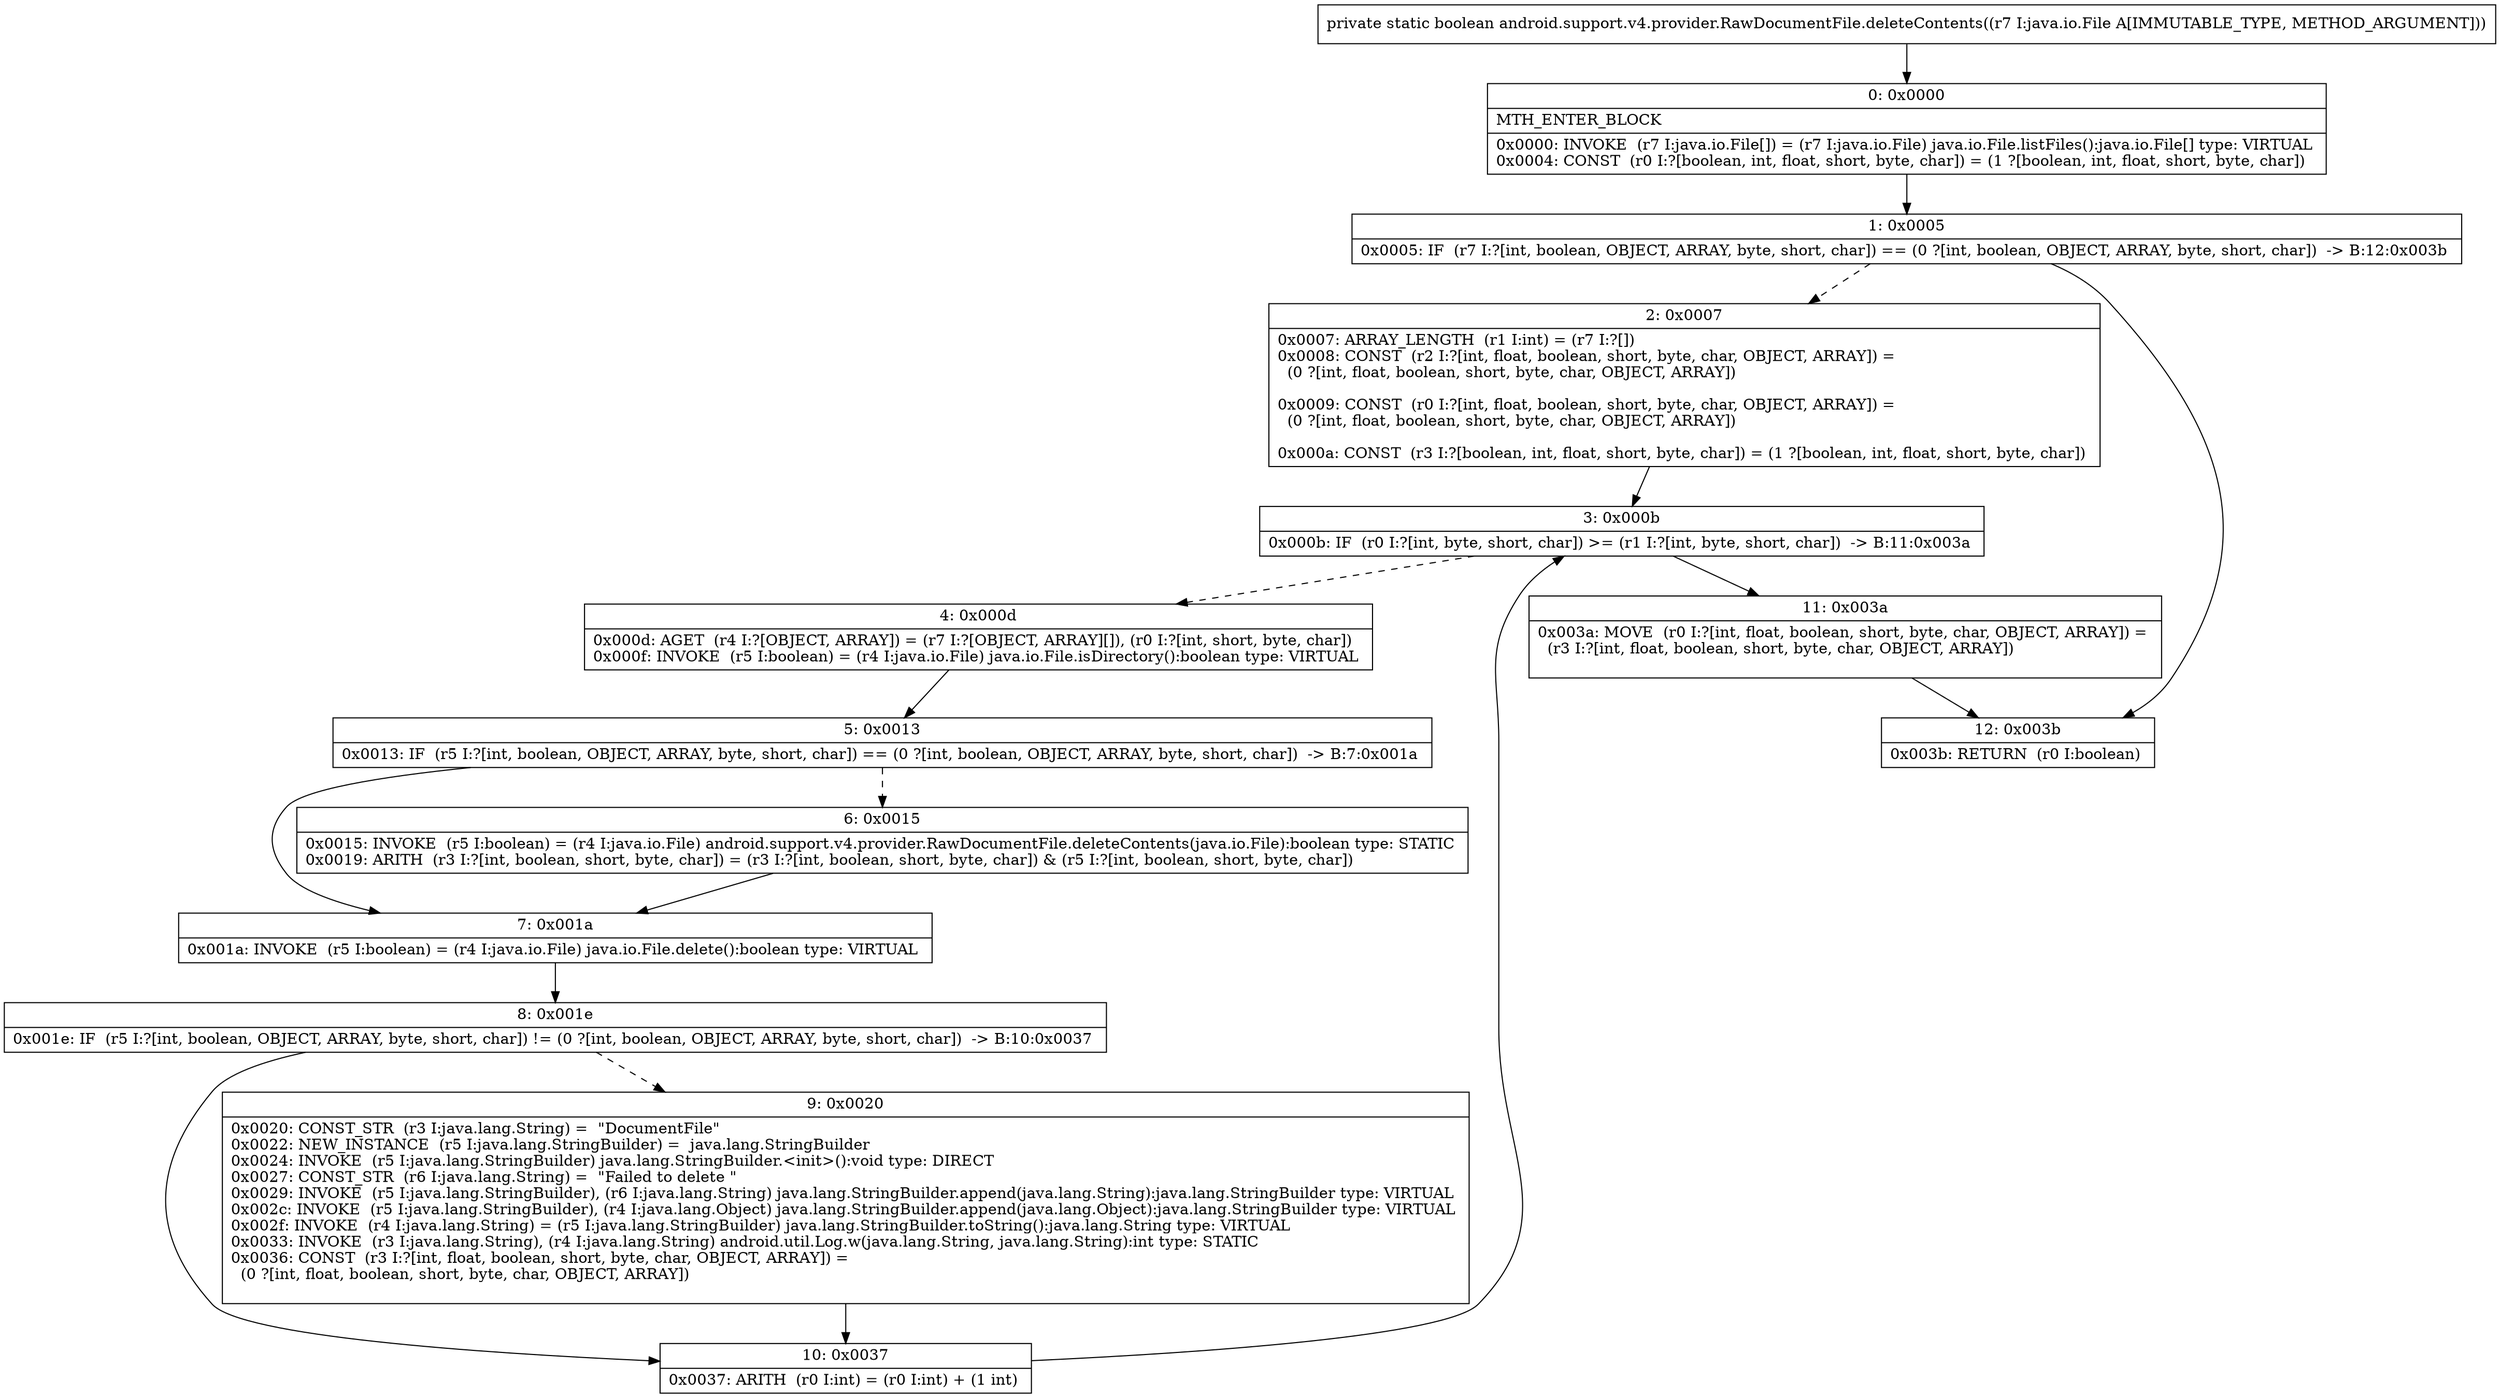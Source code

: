 digraph "CFG forandroid.support.v4.provider.RawDocumentFile.deleteContents(Ljava\/io\/File;)Z" {
Node_0 [shape=record,label="{0\:\ 0x0000|MTH_ENTER_BLOCK\l|0x0000: INVOKE  (r7 I:java.io.File[]) = (r7 I:java.io.File) java.io.File.listFiles():java.io.File[] type: VIRTUAL \l0x0004: CONST  (r0 I:?[boolean, int, float, short, byte, char]) = (1 ?[boolean, int, float, short, byte, char]) \l}"];
Node_1 [shape=record,label="{1\:\ 0x0005|0x0005: IF  (r7 I:?[int, boolean, OBJECT, ARRAY, byte, short, char]) == (0 ?[int, boolean, OBJECT, ARRAY, byte, short, char])  \-\> B:12:0x003b \l}"];
Node_2 [shape=record,label="{2\:\ 0x0007|0x0007: ARRAY_LENGTH  (r1 I:int) = (r7 I:?[]) \l0x0008: CONST  (r2 I:?[int, float, boolean, short, byte, char, OBJECT, ARRAY]) = \l  (0 ?[int, float, boolean, short, byte, char, OBJECT, ARRAY])\l \l0x0009: CONST  (r0 I:?[int, float, boolean, short, byte, char, OBJECT, ARRAY]) = \l  (0 ?[int, float, boolean, short, byte, char, OBJECT, ARRAY])\l \l0x000a: CONST  (r3 I:?[boolean, int, float, short, byte, char]) = (1 ?[boolean, int, float, short, byte, char]) \l}"];
Node_3 [shape=record,label="{3\:\ 0x000b|0x000b: IF  (r0 I:?[int, byte, short, char]) \>= (r1 I:?[int, byte, short, char])  \-\> B:11:0x003a \l}"];
Node_4 [shape=record,label="{4\:\ 0x000d|0x000d: AGET  (r4 I:?[OBJECT, ARRAY]) = (r7 I:?[OBJECT, ARRAY][]), (r0 I:?[int, short, byte, char]) \l0x000f: INVOKE  (r5 I:boolean) = (r4 I:java.io.File) java.io.File.isDirectory():boolean type: VIRTUAL \l}"];
Node_5 [shape=record,label="{5\:\ 0x0013|0x0013: IF  (r5 I:?[int, boolean, OBJECT, ARRAY, byte, short, char]) == (0 ?[int, boolean, OBJECT, ARRAY, byte, short, char])  \-\> B:7:0x001a \l}"];
Node_6 [shape=record,label="{6\:\ 0x0015|0x0015: INVOKE  (r5 I:boolean) = (r4 I:java.io.File) android.support.v4.provider.RawDocumentFile.deleteContents(java.io.File):boolean type: STATIC \l0x0019: ARITH  (r3 I:?[int, boolean, short, byte, char]) = (r3 I:?[int, boolean, short, byte, char]) & (r5 I:?[int, boolean, short, byte, char]) \l}"];
Node_7 [shape=record,label="{7\:\ 0x001a|0x001a: INVOKE  (r5 I:boolean) = (r4 I:java.io.File) java.io.File.delete():boolean type: VIRTUAL \l}"];
Node_8 [shape=record,label="{8\:\ 0x001e|0x001e: IF  (r5 I:?[int, boolean, OBJECT, ARRAY, byte, short, char]) != (0 ?[int, boolean, OBJECT, ARRAY, byte, short, char])  \-\> B:10:0x0037 \l}"];
Node_9 [shape=record,label="{9\:\ 0x0020|0x0020: CONST_STR  (r3 I:java.lang.String) =  \"DocumentFile\" \l0x0022: NEW_INSTANCE  (r5 I:java.lang.StringBuilder) =  java.lang.StringBuilder \l0x0024: INVOKE  (r5 I:java.lang.StringBuilder) java.lang.StringBuilder.\<init\>():void type: DIRECT \l0x0027: CONST_STR  (r6 I:java.lang.String) =  \"Failed to delete \" \l0x0029: INVOKE  (r5 I:java.lang.StringBuilder), (r6 I:java.lang.String) java.lang.StringBuilder.append(java.lang.String):java.lang.StringBuilder type: VIRTUAL \l0x002c: INVOKE  (r5 I:java.lang.StringBuilder), (r4 I:java.lang.Object) java.lang.StringBuilder.append(java.lang.Object):java.lang.StringBuilder type: VIRTUAL \l0x002f: INVOKE  (r4 I:java.lang.String) = (r5 I:java.lang.StringBuilder) java.lang.StringBuilder.toString():java.lang.String type: VIRTUAL \l0x0033: INVOKE  (r3 I:java.lang.String), (r4 I:java.lang.String) android.util.Log.w(java.lang.String, java.lang.String):int type: STATIC \l0x0036: CONST  (r3 I:?[int, float, boolean, short, byte, char, OBJECT, ARRAY]) = \l  (0 ?[int, float, boolean, short, byte, char, OBJECT, ARRAY])\l \l}"];
Node_10 [shape=record,label="{10\:\ 0x0037|0x0037: ARITH  (r0 I:int) = (r0 I:int) + (1 int) \l}"];
Node_11 [shape=record,label="{11\:\ 0x003a|0x003a: MOVE  (r0 I:?[int, float, boolean, short, byte, char, OBJECT, ARRAY]) = \l  (r3 I:?[int, float, boolean, short, byte, char, OBJECT, ARRAY])\l \l}"];
Node_12 [shape=record,label="{12\:\ 0x003b|0x003b: RETURN  (r0 I:boolean) \l}"];
MethodNode[shape=record,label="{private static boolean android.support.v4.provider.RawDocumentFile.deleteContents((r7 I:java.io.File A[IMMUTABLE_TYPE, METHOD_ARGUMENT])) }"];
MethodNode -> Node_0;
Node_0 -> Node_1;
Node_1 -> Node_2[style=dashed];
Node_1 -> Node_12;
Node_2 -> Node_3;
Node_3 -> Node_4[style=dashed];
Node_3 -> Node_11;
Node_4 -> Node_5;
Node_5 -> Node_6[style=dashed];
Node_5 -> Node_7;
Node_6 -> Node_7;
Node_7 -> Node_8;
Node_8 -> Node_9[style=dashed];
Node_8 -> Node_10;
Node_9 -> Node_10;
Node_10 -> Node_3;
Node_11 -> Node_12;
}

